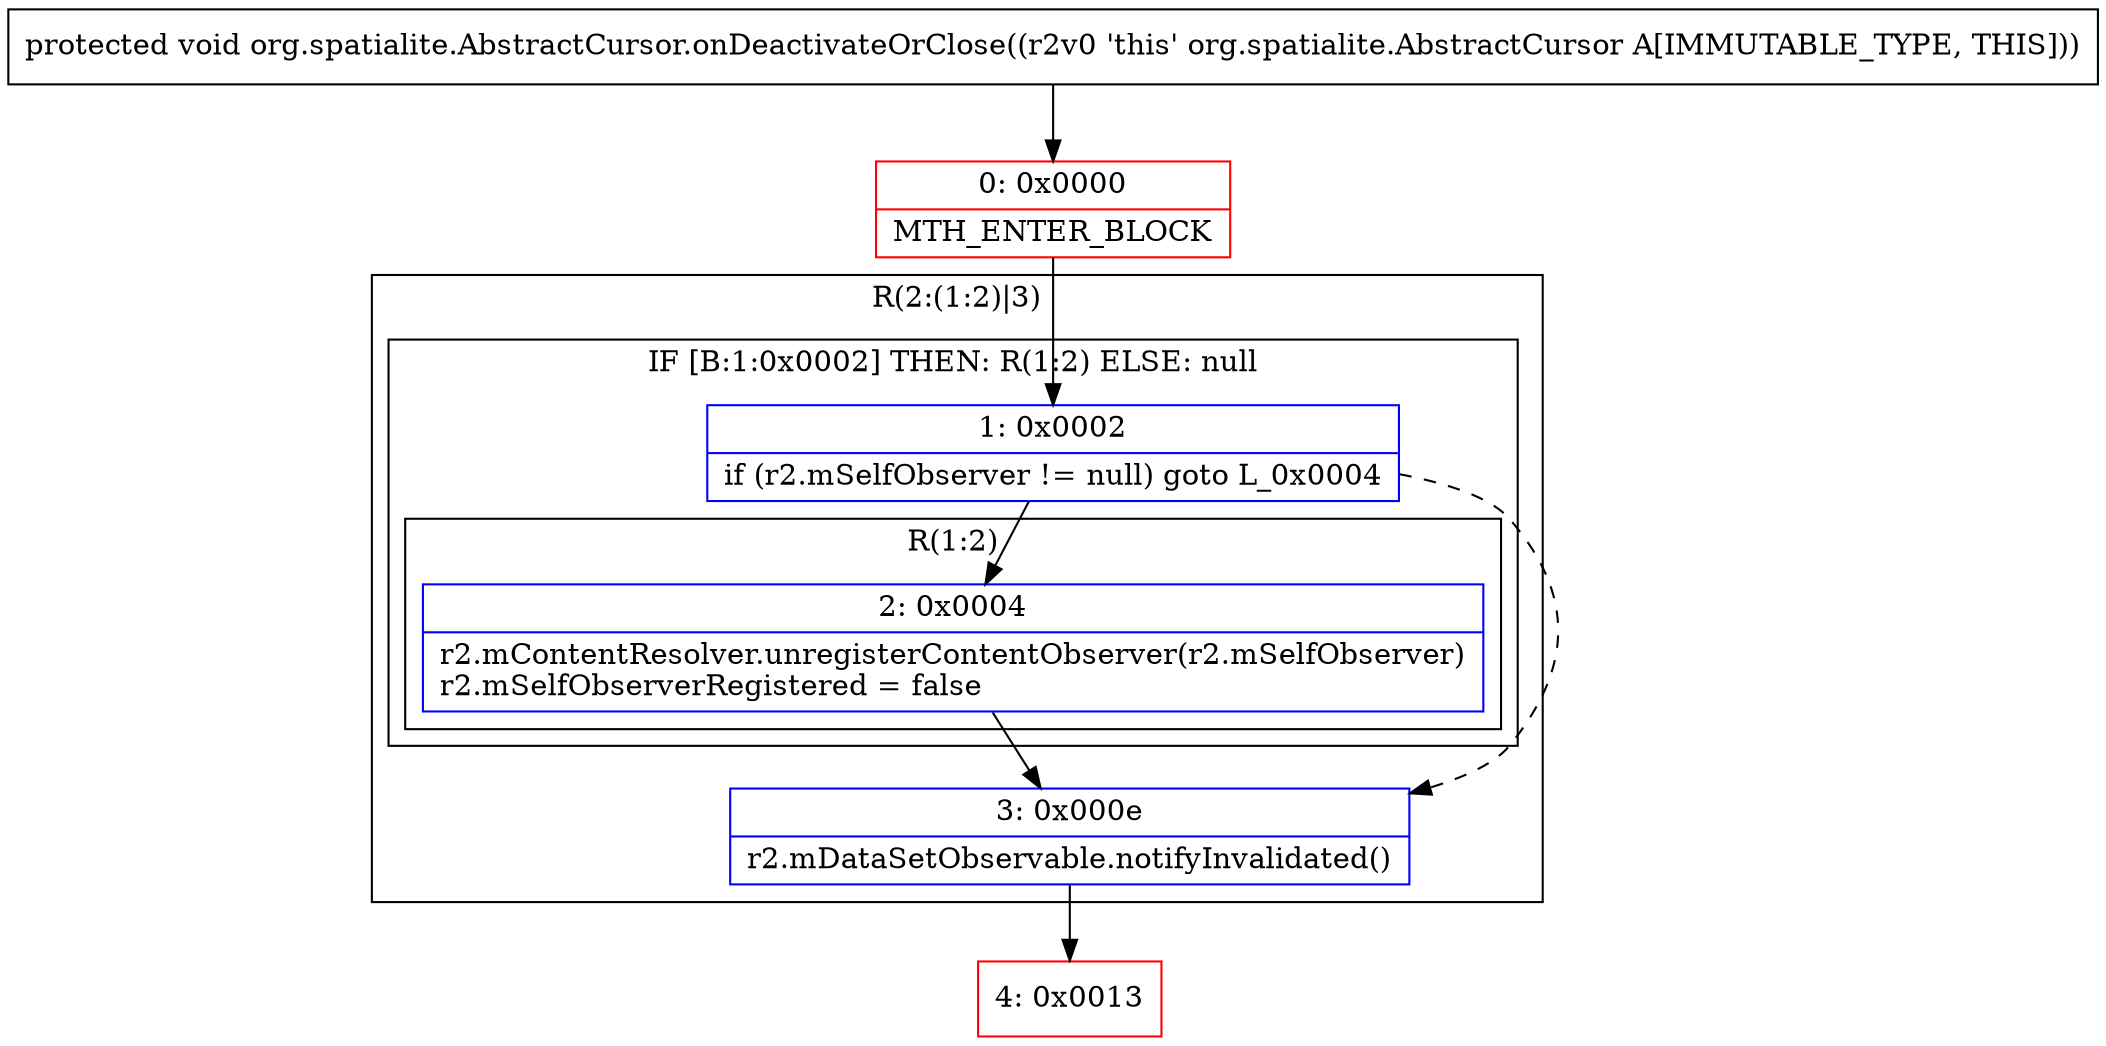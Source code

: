 digraph "CFG fororg.spatialite.AbstractCursor.onDeactivateOrClose()V" {
subgraph cluster_Region_1010865816 {
label = "R(2:(1:2)|3)";
node [shape=record,color=blue];
subgraph cluster_IfRegion_1125957783 {
label = "IF [B:1:0x0002] THEN: R(1:2) ELSE: null";
node [shape=record,color=blue];
Node_1 [shape=record,label="{1\:\ 0x0002|if (r2.mSelfObserver != null) goto L_0x0004\l}"];
subgraph cluster_Region_1156597978 {
label = "R(1:2)";
node [shape=record,color=blue];
Node_2 [shape=record,label="{2\:\ 0x0004|r2.mContentResolver.unregisterContentObserver(r2.mSelfObserver)\lr2.mSelfObserverRegistered = false\l}"];
}
}
Node_3 [shape=record,label="{3\:\ 0x000e|r2.mDataSetObservable.notifyInvalidated()\l}"];
}
Node_0 [shape=record,color=red,label="{0\:\ 0x0000|MTH_ENTER_BLOCK\l}"];
Node_4 [shape=record,color=red,label="{4\:\ 0x0013}"];
MethodNode[shape=record,label="{protected void org.spatialite.AbstractCursor.onDeactivateOrClose((r2v0 'this' org.spatialite.AbstractCursor A[IMMUTABLE_TYPE, THIS])) }"];
MethodNode -> Node_0;
Node_1 -> Node_2;
Node_1 -> Node_3[style=dashed];
Node_2 -> Node_3;
Node_3 -> Node_4;
Node_0 -> Node_1;
}

